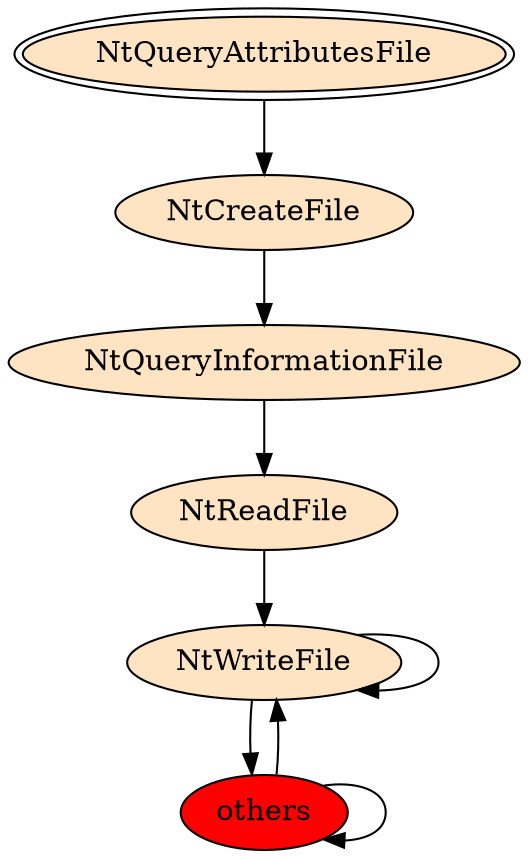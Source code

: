digraph "./REPORTS/3910/API_PER_CATEGORY/ReadFile_2.exe_4968_Files and I_O (Local file system)_API_per_Category_Transition_Matrix" {
	NtQueryAttributesFile [label=NtQueryAttributesFile fillcolor=bisque peripheries=2 style=filled]
	NtCreateFile [label=NtCreateFile fillcolor=bisque style=filled]
	NtQueryAttributesFile -> NtCreateFile [label=""]
	NtQueryInformationFile [label=NtQueryInformationFile fillcolor=bisque style=filled]
	NtCreateFile -> NtQueryInformationFile [label=""]
	NtReadFile [label=NtReadFile fillcolor=bisque style=filled]
	NtQueryInformationFile -> NtReadFile [label=""]
	NtWriteFile [label=NtWriteFile fillcolor=bisque style=filled]
	NtReadFile -> NtWriteFile [label=""]
	NtWriteFile -> NtWriteFile [label=""]
	others [label=others fillcolor=red style=filled]
	NtWriteFile -> others [label=""]
	others -> NtWriteFile [label=""]
	others -> others [label=""]
}
